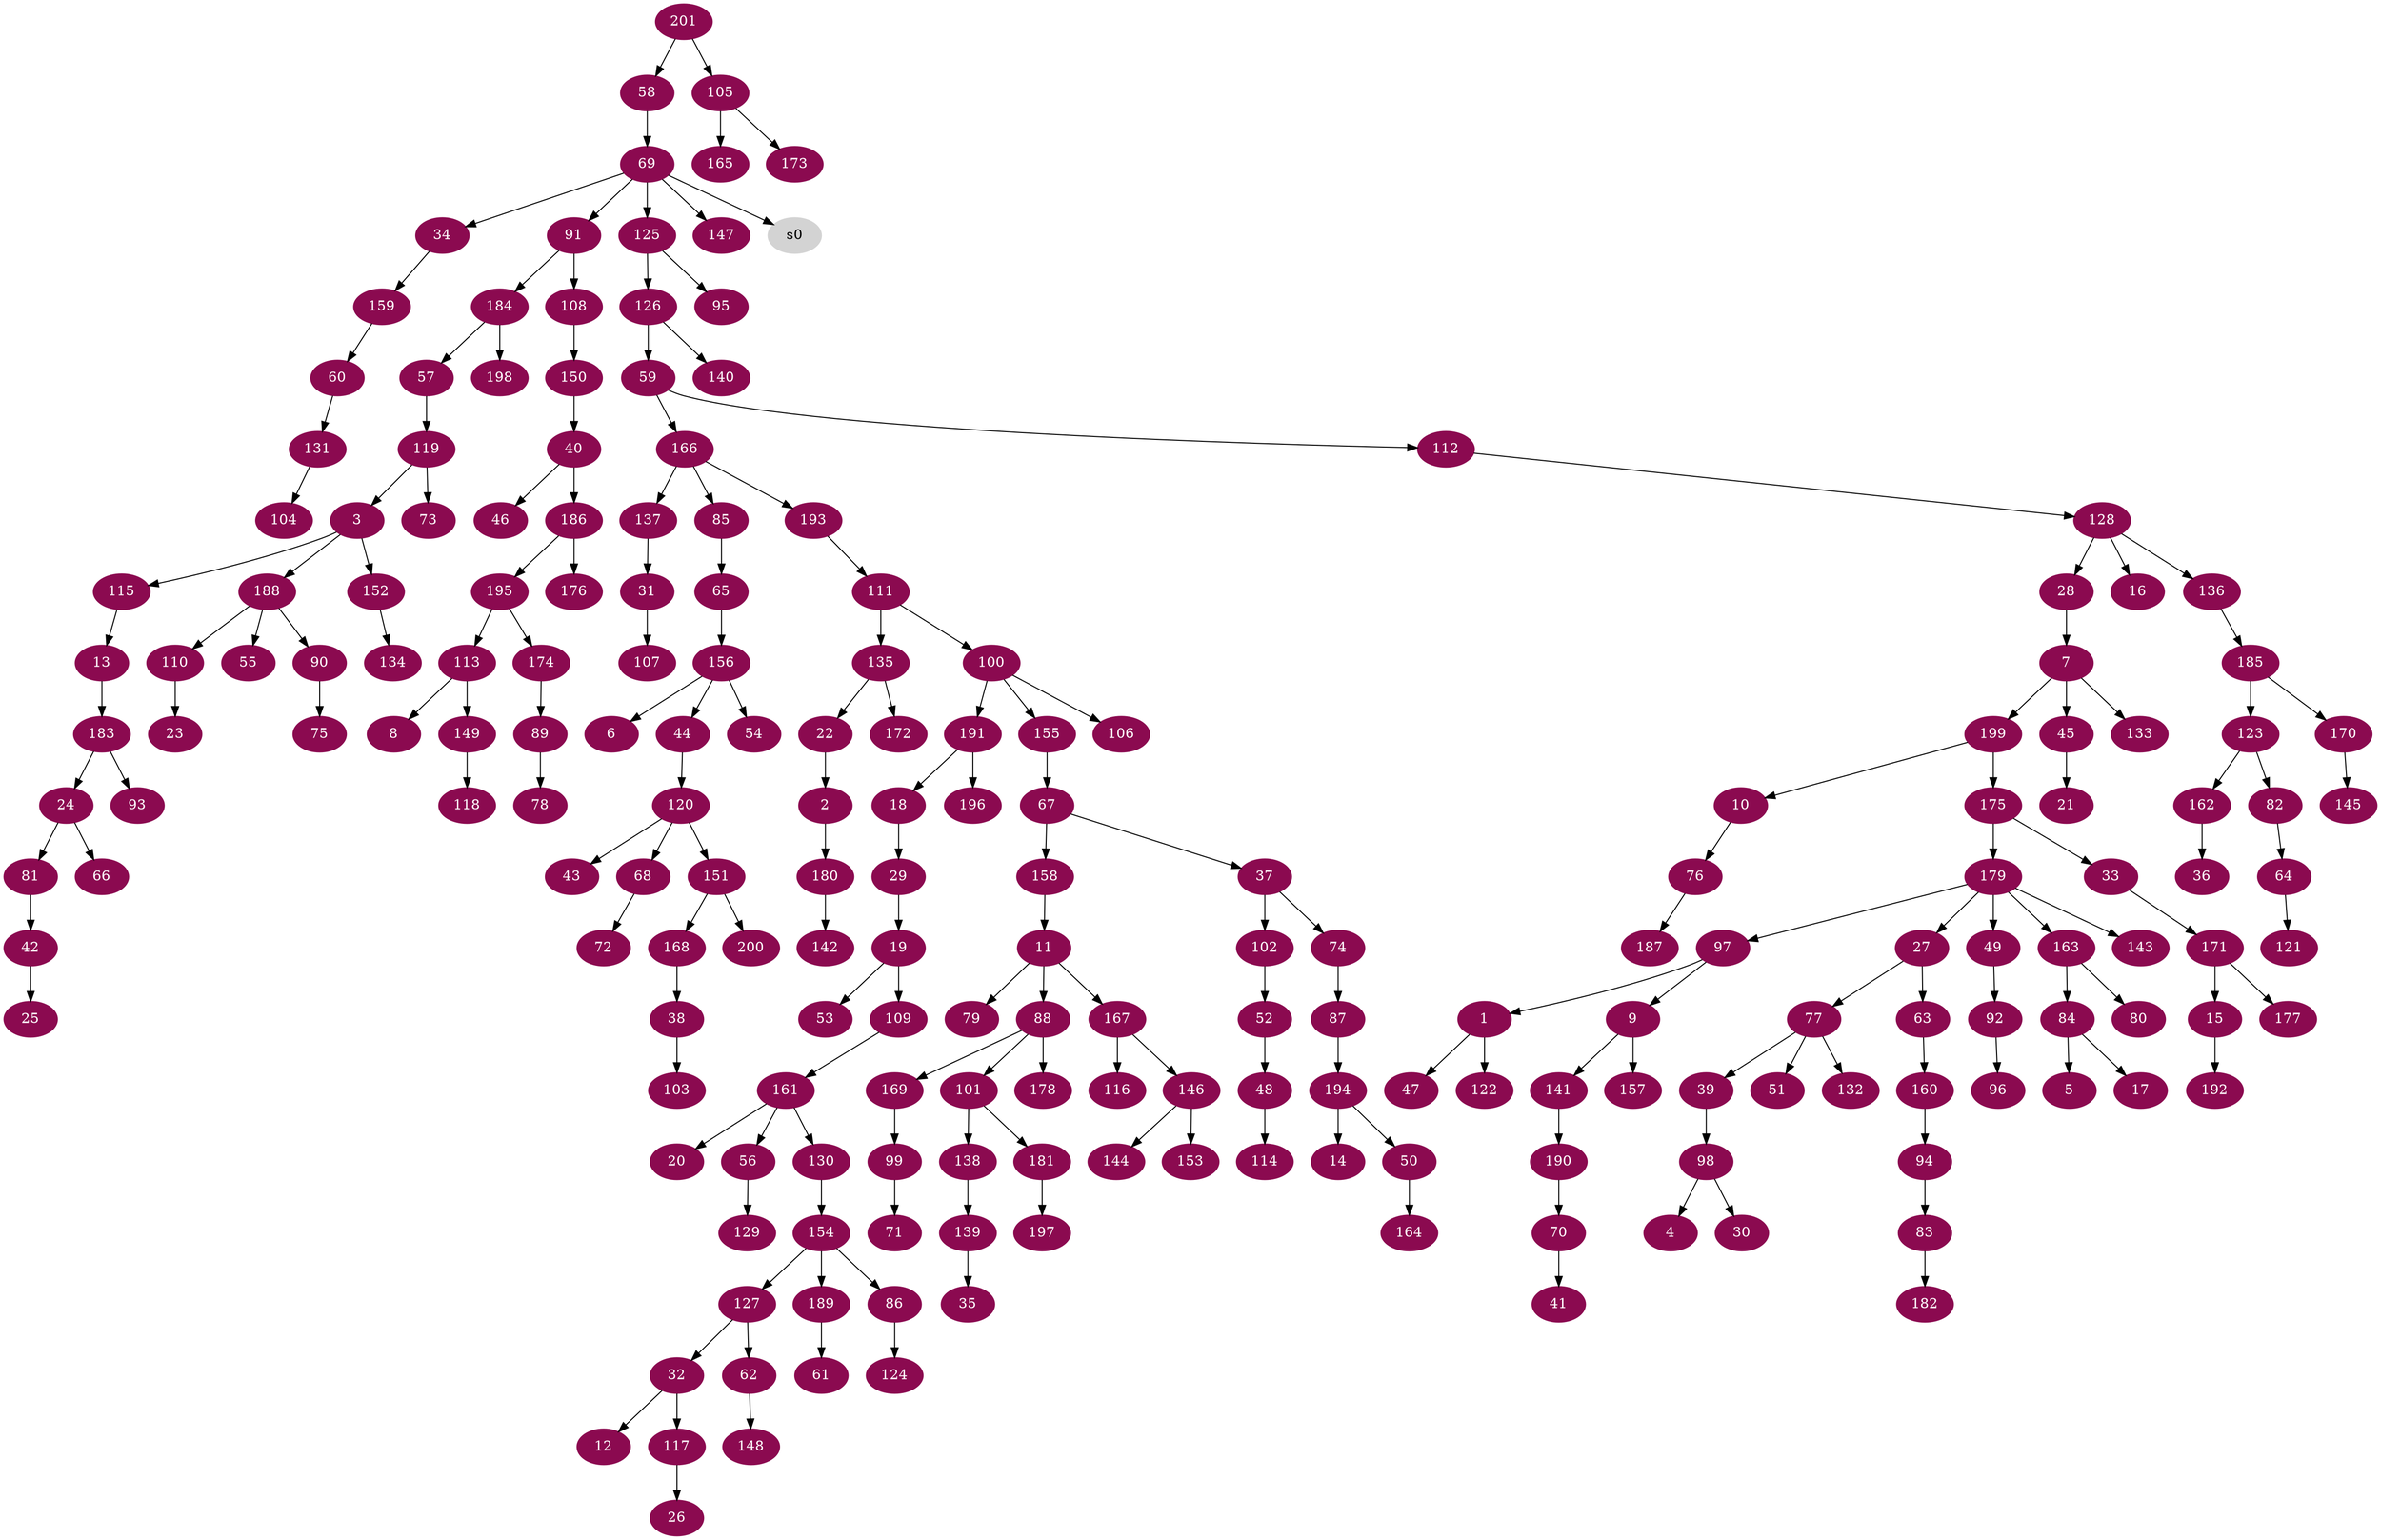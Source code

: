 digraph G {
node [color=deeppink4, style=filled, fontcolor=white];
97 -> 1;
22 -> 2;
119 -> 3;
98 -> 4;
84 -> 5;
156 -> 6;
28 -> 7;
113 -> 8;
97 -> 9;
199 -> 10;
158 -> 11;
32 -> 12;
115 -> 13;
194 -> 14;
171 -> 15;
128 -> 16;
84 -> 17;
191 -> 18;
29 -> 19;
161 -> 20;
45 -> 21;
135 -> 22;
110 -> 23;
183 -> 24;
42 -> 25;
117 -> 26;
179 -> 27;
128 -> 28;
18 -> 29;
98 -> 30;
137 -> 31;
127 -> 32;
175 -> 33;
69 -> 34;
139 -> 35;
162 -> 36;
67 -> 37;
168 -> 38;
77 -> 39;
150 -> 40;
70 -> 41;
81 -> 42;
120 -> 43;
156 -> 44;
7 -> 45;
40 -> 46;
1 -> 47;
52 -> 48;
179 -> 49;
194 -> 50;
77 -> 51;
102 -> 52;
19 -> 53;
156 -> 54;
188 -> 55;
161 -> 56;
184 -> 57;
201 -> 58;
126 -> 59;
159 -> 60;
189 -> 61;
127 -> 62;
27 -> 63;
82 -> 64;
85 -> 65;
24 -> 66;
155 -> 67;
120 -> 68;
58 -> 69;
190 -> 70;
99 -> 71;
68 -> 72;
119 -> 73;
37 -> 74;
90 -> 75;
10 -> 76;
27 -> 77;
89 -> 78;
11 -> 79;
163 -> 80;
24 -> 81;
123 -> 82;
94 -> 83;
163 -> 84;
166 -> 85;
154 -> 86;
74 -> 87;
11 -> 88;
174 -> 89;
188 -> 90;
69 -> 91;
49 -> 92;
183 -> 93;
160 -> 94;
125 -> 95;
92 -> 96;
179 -> 97;
39 -> 98;
169 -> 99;
111 -> 100;
88 -> 101;
37 -> 102;
38 -> 103;
131 -> 104;
201 -> 105;
100 -> 106;
31 -> 107;
91 -> 108;
19 -> 109;
188 -> 110;
193 -> 111;
59 -> 112;
195 -> 113;
48 -> 114;
3 -> 115;
167 -> 116;
32 -> 117;
149 -> 118;
57 -> 119;
44 -> 120;
64 -> 121;
1 -> 122;
185 -> 123;
86 -> 124;
69 -> 125;
125 -> 126;
154 -> 127;
112 -> 128;
56 -> 129;
161 -> 130;
60 -> 131;
77 -> 132;
7 -> 133;
152 -> 134;
111 -> 135;
128 -> 136;
166 -> 137;
101 -> 138;
138 -> 139;
126 -> 140;
9 -> 141;
180 -> 142;
179 -> 143;
146 -> 144;
170 -> 145;
167 -> 146;
69 -> 147;
62 -> 148;
113 -> 149;
108 -> 150;
120 -> 151;
3 -> 152;
146 -> 153;
130 -> 154;
100 -> 155;
65 -> 156;
9 -> 157;
67 -> 158;
34 -> 159;
63 -> 160;
109 -> 161;
123 -> 162;
179 -> 163;
50 -> 164;
105 -> 165;
59 -> 166;
11 -> 167;
151 -> 168;
88 -> 169;
185 -> 170;
33 -> 171;
135 -> 172;
105 -> 173;
195 -> 174;
199 -> 175;
186 -> 176;
171 -> 177;
88 -> 178;
175 -> 179;
2 -> 180;
101 -> 181;
83 -> 182;
13 -> 183;
91 -> 184;
136 -> 185;
40 -> 186;
76 -> 187;
3 -> 188;
154 -> 189;
141 -> 190;
100 -> 191;
15 -> 192;
166 -> 193;
87 -> 194;
186 -> 195;
191 -> 196;
181 -> 197;
184 -> 198;
7 -> 199;
151 -> 200;
node [color=lightgrey, style=filled, fontcolor=black];
69 -> s0;
}
